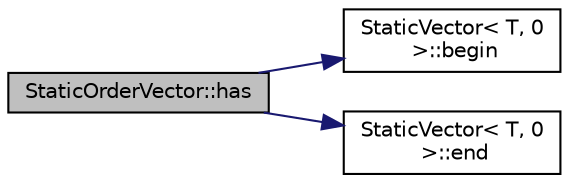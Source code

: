 digraph "StaticOrderVector::has"
{
 // LATEX_PDF_SIZE
  edge [fontname="Helvetica",fontsize="10",labelfontname="Helvetica",labelfontsize="10"];
  node [fontname="Helvetica",fontsize="10",shape=record];
  rankdir="LR";
  Node1 [label="StaticOrderVector::has",height=0.2,width=0.4,color="black", fillcolor="grey75", style="filled", fontcolor="black",tooltip=" "];
  Node1 -> Node2 [color="midnightblue",fontsize="10",style="solid",fontname="Helvetica"];
  Node2 [label="StaticVector\< T, 0\l \>::begin",height=0.2,width=0.4,color="black", fillcolor="white", style="filled",URL="$class_static_vector.html#aa8b312d003ba9cf102c727d182c23756",tooltip=" "];
  Node1 -> Node3 [color="midnightblue",fontsize="10",style="solid",fontname="Helvetica"];
  Node3 [label="StaticVector\< T, 0\l \>::end",height=0.2,width=0.4,color="black", fillcolor="white", style="filled",URL="$class_static_vector.html#a4a83a2214dee02cf0e9953fbb2a6ca6e",tooltip=" "];
}
